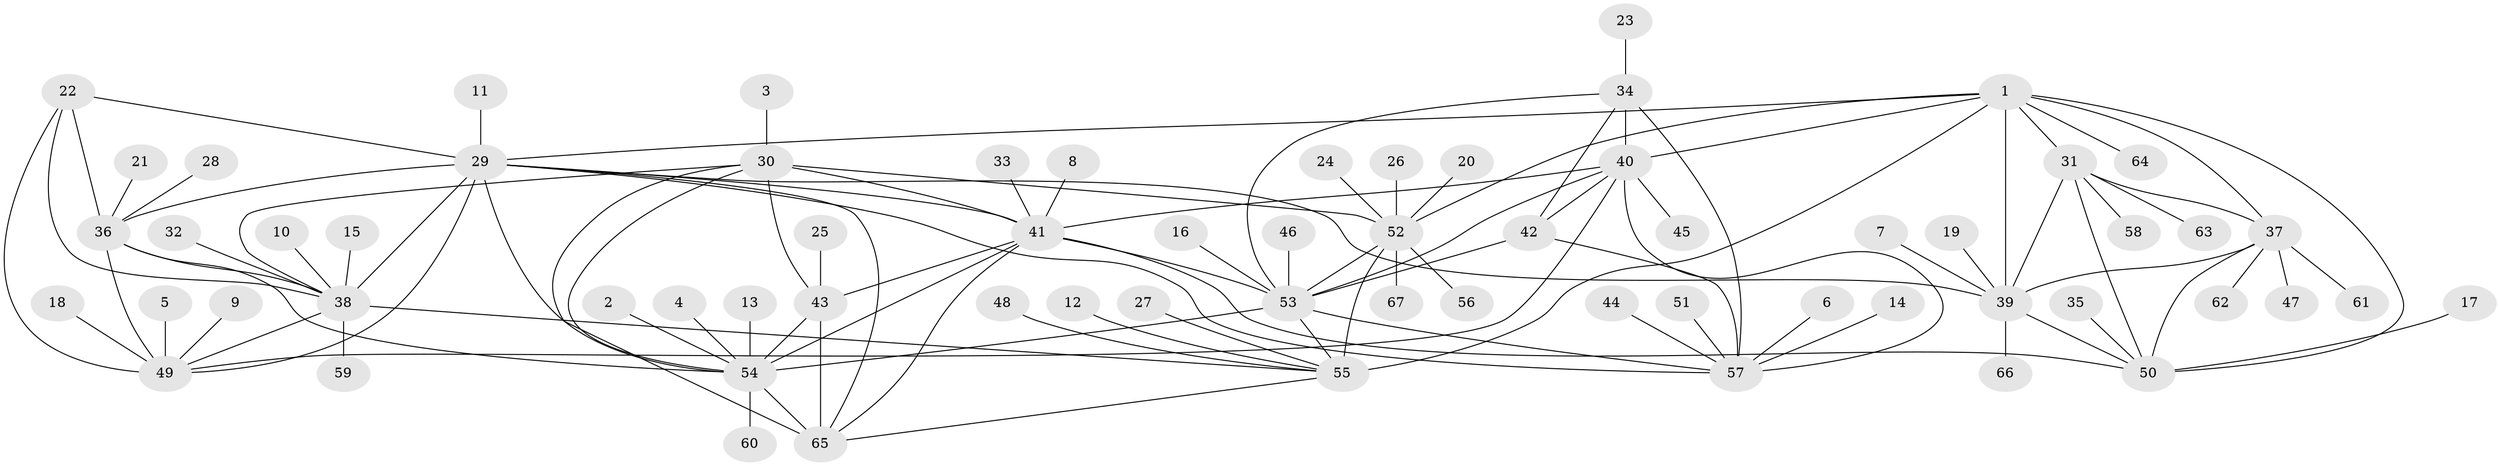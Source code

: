 // original degree distribution, {7: 0.05223880597014925, 5: 0.014925373134328358, 12: 0.03731343283582089, 9: 0.022388059701492536, 10: 0.03731343283582089, 8: 0.014925373134328358, 11: 0.014925373134328358, 13: 0.007462686567164179, 6: 0.022388059701492536, 1: 0.5895522388059702, 2: 0.15671641791044777, 3: 0.029850746268656716}
// Generated by graph-tools (version 1.1) at 2025/26/03/09/25 03:26:40]
// undirected, 67 vertices, 107 edges
graph export_dot {
graph [start="1"]
  node [color=gray90,style=filled];
  1;
  2;
  3;
  4;
  5;
  6;
  7;
  8;
  9;
  10;
  11;
  12;
  13;
  14;
  15;
  16;
  17;
  18;
  19;
  20;
  21;
  22;
  23;
  24;
  25;
  26;
  27;
  28;
  29;
  30;
  31;
  32;
  33;
  34;
  35;
  36;
  37;
  38;
  39;
  40;
  41;
  42;
  43;
  44;
  45;
  46;
  47;
  48;
  49;
  50;
  51;
  52;
  53;
  54;
  55;
  56;
  57;
  58;
  59;
  60;
  61;
  62;
  63;
  64;
  65;
  66;
  67;
  1 -- 29 [weight=1.0];
  1 -- 31 [weight=2.0];
  1 -- 37 [weight=2.0];
  1 -- 39 [weight=2.0];
  1 -- 40 [weight=1.0];
  1 -- 50 [weight=2.0];
  1 -- 52 [weight=3.0];
  1 -- 55 [weight=2.0];
  1 -- 64 [weight=1.0];
  2 -- 54 [weight=1.0];
  3 -- 30 [weight=1.0];
  4 -- 54 [weight=1.0];
  5 -- 49 [weight=1.0];
  6 -- 57 [weight=1.0];
  7 -- 39 [weight=1.0];
  8 -- 41 [weight=1.0];
  9 -- 49 [weight=1.0];
  10 -- 38 [weight=1.0];
  11 -- 29 [weight=1.0];
  12 -- 55 [weight=1.0];
  13 -- 54 [weight=1.0];
  14 -- 57 [weight=1.0];
  15 -- 38 [weight=1.0];
  16 -- 53 [weight=1.0];
  17 -- 50 [weight=1.0];
  18 -- 49 [weight=1.0];
  19 -- 39 [weight=1.0];
  20 -- 52 [weight=1.0];
  21 -- 36 [weight=1.0];
  22 -- 29 [weight=2.0];
  22 -- 36 [weight=2.0];
  22 -- 38 [weight=2.0];
  22 -- 49 [weight=2.0];
  23 -- 34 [weight=1.0];
  24 -- 52 [weight=1.0];
  25 -- 43 [weight=1.0];
  26 -- 52 [weight=1.0];
  27 -- 55 [weight=1.0];
  28 -- 36 [weight=1.0];
  29 -- 36 [weight=1.0];
  29 -- 38 [weight=1.0];
  29 -- 39 [weight=1.0];
  29 -- 41 [weight=1.0];
  29 -- 49 [weight=1.0];
  29 -- 54 [weight=1.0];
  29 -- 57 [weight=1.0];
  29 -- 65 [weight=1.0];
  30 -- 38 [weight=1.0];
  30 -- 41 [weight=1.0];
  30 -- 43 [weight=2.0];
  30 -- 52 [weight=1.0];
  30 -- 54 [weight=1.0];
  30 -- 65 [weight=1.0];
  31 -- 37 [weight=1.0];
  31 -- 39 [weight=1.0];
  31 -- 50 [weight=1.0];
  31 -- 58 [weight=1.0];
  31 -- 63 [weight=1.0];
  32 -- 38 [weight=1.0];
  33 -- 41 [weight=1.0];
  34 -- 40 [weight=1.0];
  34 -- 42 [weight=1.0];
  34 -- 53 [weight=1.0];
  34 -- 57 [weight=2.0];
  35 -- 50 [weight=1.0];
  36 -- 38 [weight=1.0];
  36 -- 49 [weight=1.0];
  36 -- 54 [weight=1.0];
  37 -- 39 [weight=1.0];
  37 -- 47 [weight=1.0];
  37 -- 50 [weight=1.0];
  37 -- 61 [weight=1.0];
  37 -- 62 [weight=1.0];
  38 -- 49 [weight=1.0];
  38 -- 55 [weight=1.0];
  38 -- 59 [weight=1.0];
  39 -- 50 [weight=1.0];
  39 -- 66 [weight=1.0];
  40 -- 41 [weight=1.0];
  40 -- 42 [weight=1.0];
  40 -- 45 [weight=1.0];
  40 -- 49 [weight=1.0];
  40 -- 53 [weight=1.0];
  40 -- 57 [weight=2.0];
  41 -- 43 [weight=2.0];
  41 -- 50 [weight=1.0];
  41 -- 53 [weight=1.0];
  41 -- 54 [weight=1.0];
  41 -- 65 [weight=1.0];
  42 -- 53 [weight=1.0];
  42 -- 57 [weight=2.0];
  43 -- 54 [weight=2.0];
  43 -- 65 [weight=2.0];
  44 -- 57 [weight=1.0];
  46 -- 53 [weight=1.0];
  48 -- 55 [weight=1.0];
  51 -- 57 [weight=1.0];
  52 -- 53 [weight=1.0];
  52 -- 55 [weight=6.0];
  52 -- 56 [weight=1.0];
  52 -- 67 [weight=1.0];
  53 -- 54 [weight=1.0];
  53 -- 55 [weight=1.0];
  53 -- 57 [weight=2.0];
  54 -- 60 [weight=1.0];
  54 -- 65 [weight=1.0];
  55 -- 65 [weight=1.0];
}
